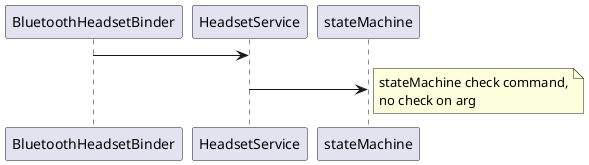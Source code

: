 @startuml
BluetoothHeadsetBinder->HeadsetService
HeadsetService->stateMachine
note right: stateMachine check command,\nno check on arg
@enduml